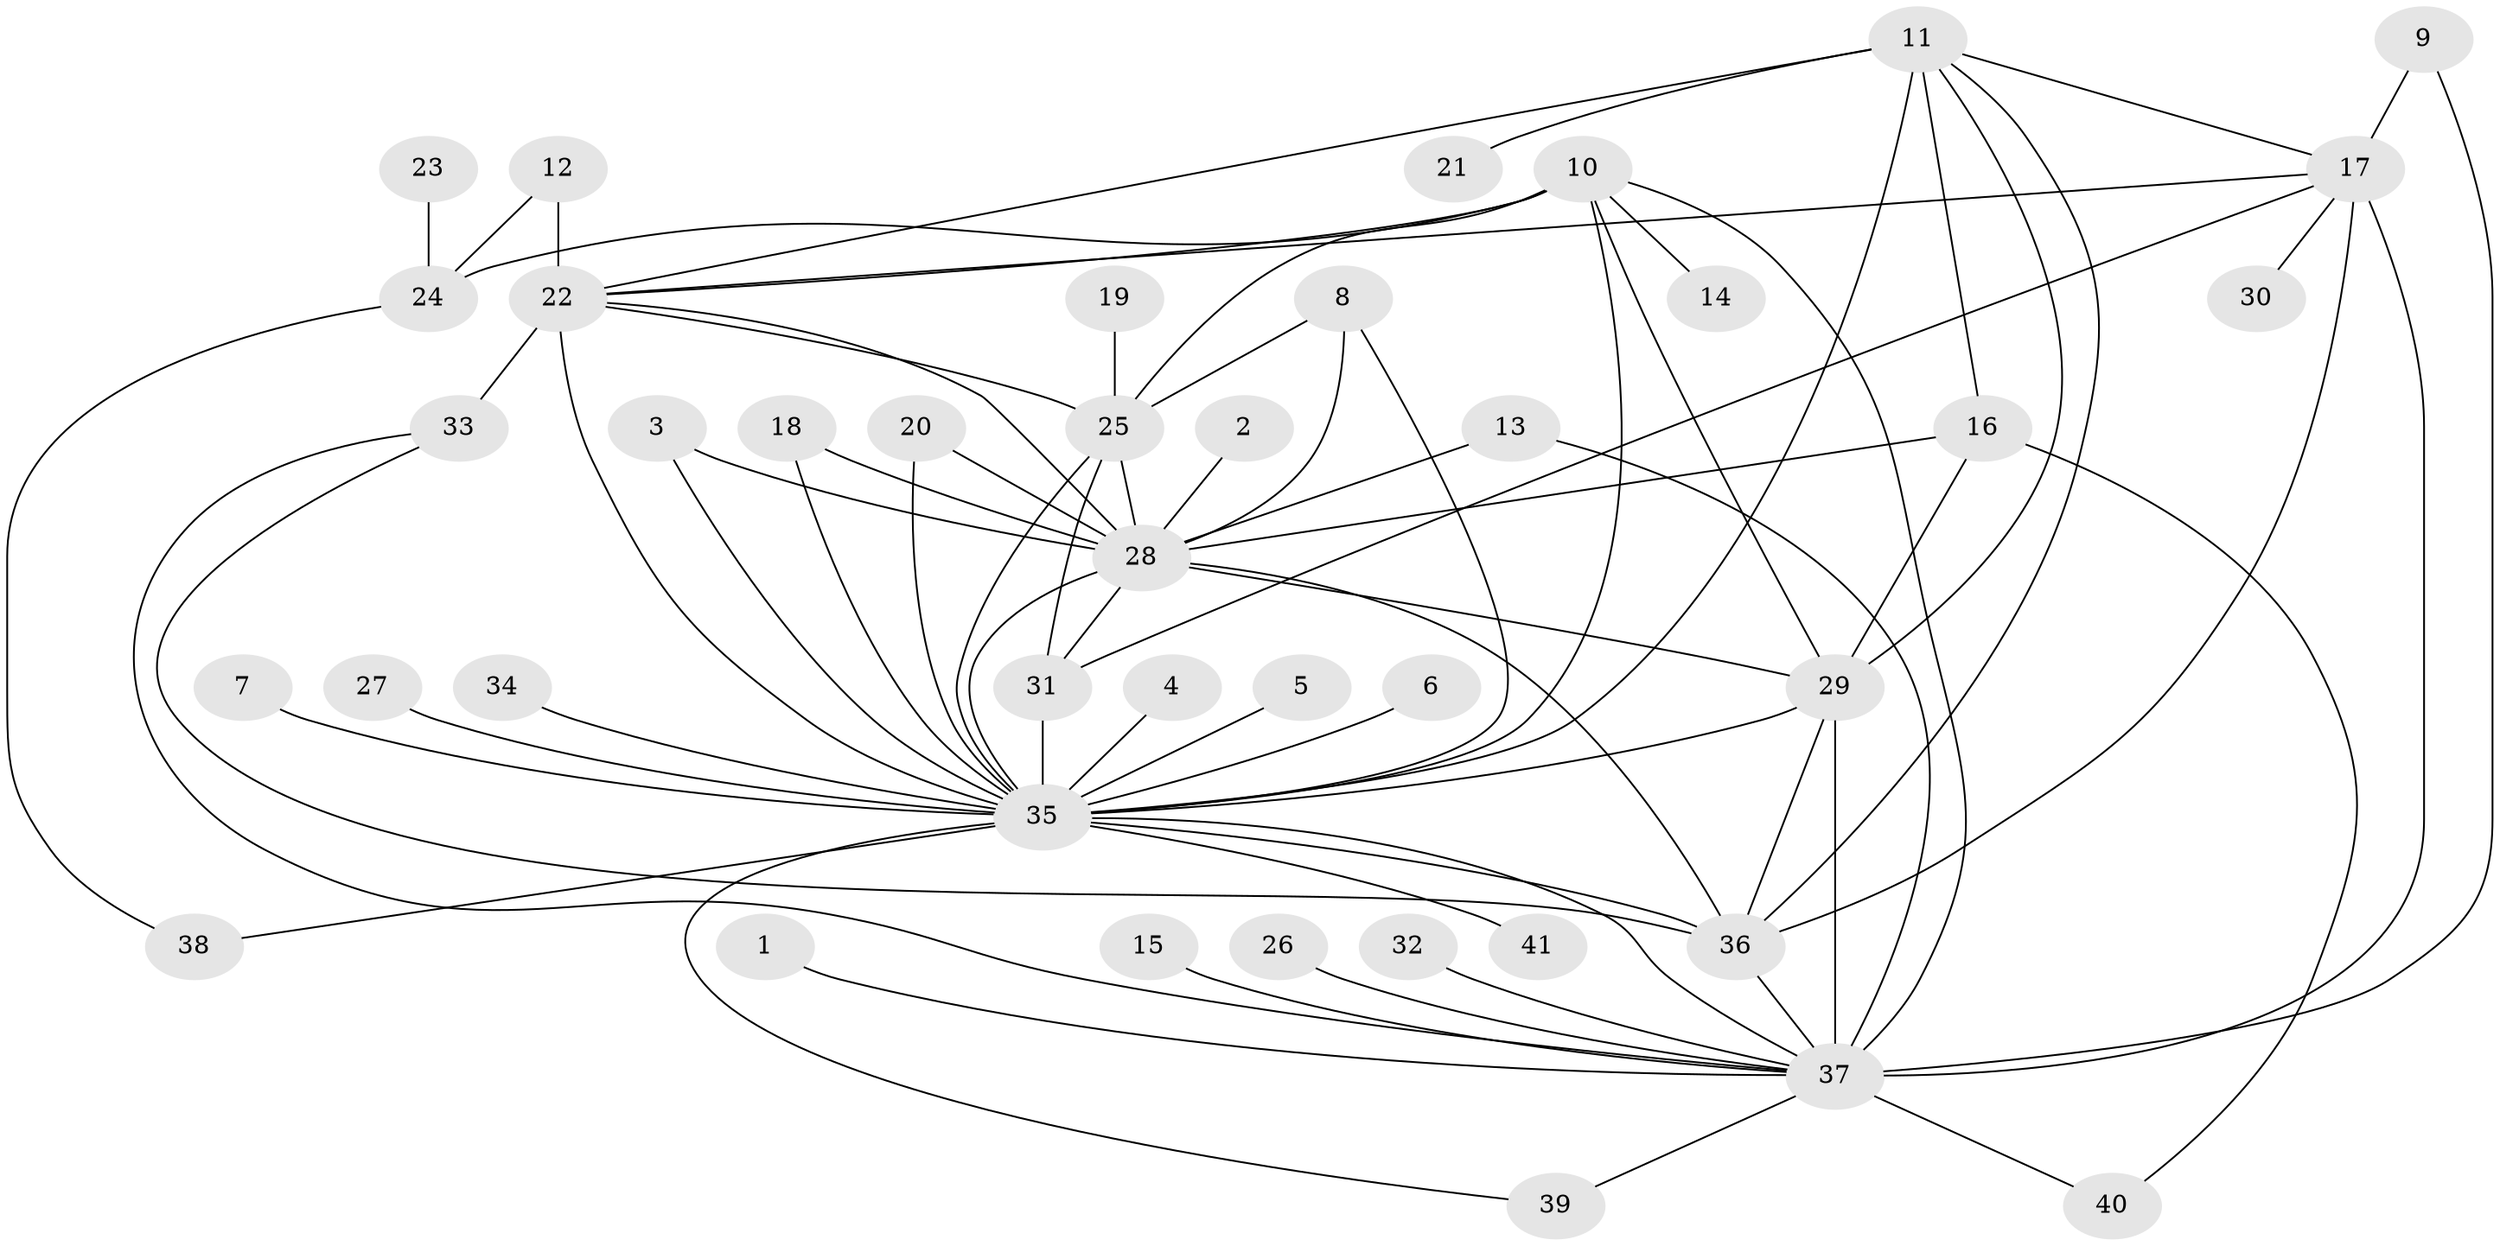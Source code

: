 // original degree distribution, {35: 0.007462686567164179, 5: 0.03731343283582089, 18: 0.007462686567164179, 22: 0.007462686567164179, 2: 0.2537313432835821, 9: 0.014925373134328358, 3: 0.17164179104477612, 12: 0.007462686567164179, 4: 0.03731343283582089, 6: 0.03731343283582089, 1: 0.41044776119402987, 10: 0.007462686567164179}
// Generated by graph-tools (version 1.1) at 2025/36/03/04/25 23:36:52]
// undirected, 41 vertices, 76 edges
graph export_dot {
  node [color=gray90,style=filled];
  1;
  2;
  3;
  4;
  5;
  6;
  7;
  8;
  9;
  10;
  11;
  12;
  13;
  14;
  15;
  16;
  17;
  18;
  19;
  20;
  21;
  22;
  23;
  24;
  25;
  26;
  27;
  28;
  29;
  30;
  31;
  32;
  33;
  34;
  35;
  36;
  37;
  38;
  39;
  40;
  41;
  1 -- 37 [weight=1.0];
  2 -- 28 [weight=1.0];
  3 -- 28 [weight=1.0];
  3 -- 35 [weight=1.0];
  4 -- 35 [weight=1.0];
  5 -- 35 [weight=1.0];
  6 -- 35 [weight=1.0];
  7 -- 35 [weight=1.0];
  8 -- 25 [weight=1.0];
  8 -- 28 [weight=1.0];
  8 -- 35 [weight=1.0];
  9 -- 17 [weight=1.0];
  9 -- 37 [weight=1.0];
  10 -- 14 [weight=1.0];
  10 -- 22 [weight=1.0];
  10 -- 24 [weight=1.0];
  10 -- 25 [weight=1.0];
  10 -- 29 [weight=1.0];
  10 -- 35 [weight=1.0];
  10 -- 37 [weight=1.0];
  11 -- 16 [weight=1.0];
  11 -- 17 [weight=1.0];
  11 -- 21 [weight=1.0];
  11 -- 22 [weight=1.0];
  11 -- 29 [weight=1.0];
  11 -- 35 [weight=2.0];
  11 -- 36 [weight=1.0];
  12 -- 22 [weight=1.0];
  12 -- 24 [weight=1.0];
  13 -- 28 [weight=1.0];
  13 -- 37 [weight=1.0];
  15 -- 37 [weight=1.0];
  16 -- 28 [weight=1.0];
  16 -- 29 [weight=1.0];
  16 -- 40 [weight=1.0];
  17 -- 22 [weight=1.0];
  17 -- 30 [weight=1.0];
  17 -- 31 [weight=1.0];
  17 -- 36 [weight=2.0];
  17 -- 37 [weight=3.0];
  18 -- 28 [weight=1.0];
  18 -- 35 [weight=1.0];
  19 -- 25 [weight=1.0];
  20 -- 28 [weight=1.0];
  20 -- 35 [weight=1.0];
  22 -- 25 [weight=1.0];
  22 -- 28 [weight=1.0];
  22 -- 33 [weight=3.0];
  22 -- 35 [weight=3.0];
  23 -- 24 [weight=1.0];
  24 -- 38 [weight=1.0];
  25 -- 28 [weight=2.0];
  25 -- 31 [weight=1.0];
  25 -- 35 [weight=1.0];
  26 -- 37 [weight=1.0];
  27 -- 35 [weight=1.0];
  28 -- 29 [weight=2.0];
  28 -- 31 [weight=1.0];
  28 -- 35 [weight=1.0];
  28 -- 36 [weight=1.0];
  29 -- 35 [weight=2.0];
  29 -- 36 [weight=1.0];
  29 -- 37 [weight=3.0];
  31 -- 35 [weight=1.0];
  32 -- 37 [weight=1.0];
  33 -- 36 [weight=1.0];
  33 -- 37 [weight=1.0];
  34 -- 35 [weight=1.0];
  35 -- 36 [weight=2.0];
  35 -- 37 [weight=1.0];
  35 -- 38 [weight=1.0];
  35 -- 39 [weight=1.0];
  35 -- 41 [weight=1.0];
  36 -- 37 [weight=1.0];
  37 -- 39 [weight=1.0];
  37 -- 40 [weight=1.0];
}
